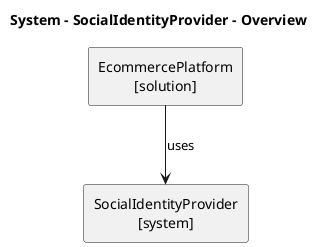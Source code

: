 @startuml SocialIdentityProvider_overview
title System - SocialIdentityProvider - Overview
skinparam defaultTextAlignment center
skinparam defaultTextAlignment<<atomic>> center
skinparam wrapWidth 200
skinparam maxMessageSize 150
hide stereotype
<style>
.composite {
BackgroundColor: transparent
LineColor: darkgray
LineStyle: 5
FontStyle: normal
}
</style>
rectangle SocialIdentityProvider <<system>> <<atomic>> [
SocialIdentityProvider
[system]
]
rectangle EcommercePlatform <<solution>> <<atomic>> [
EcommercePlatform
[solution]
]
EcommercePlatform --> SocialIdentityProvider : uses
@enduml
